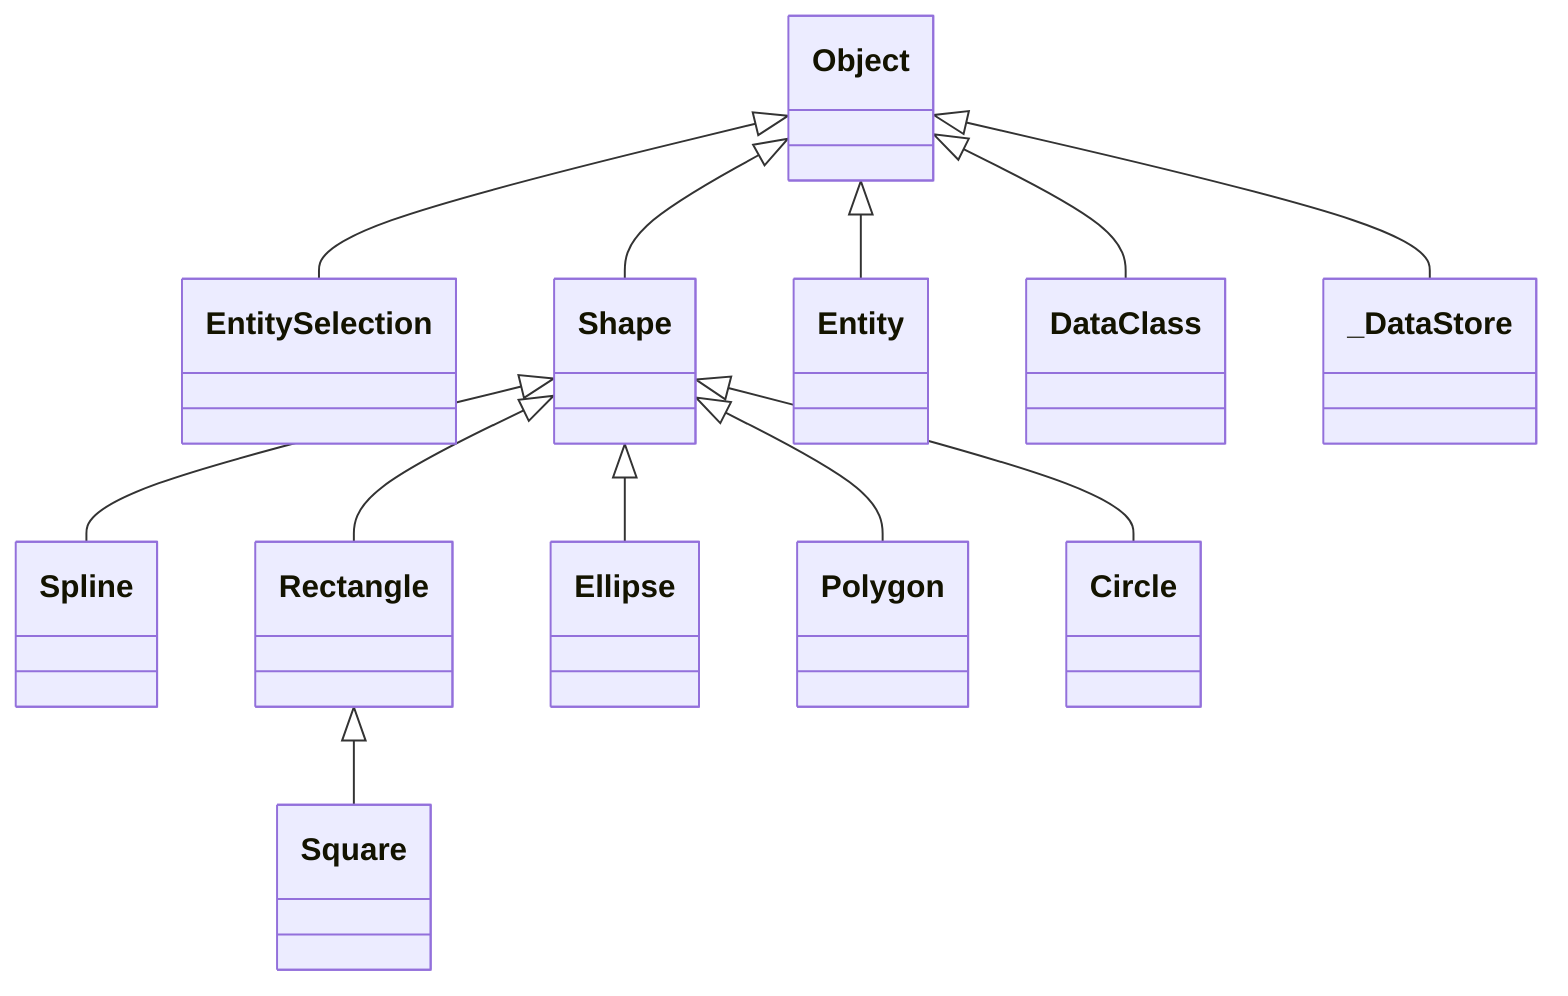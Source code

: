 ﻿classDiagram	class Spline {	}	class Square {	}	class Rectangle {	}	class Ellipse {	}	class EntitySelection {	}	class Shape {	}	class Polygon {	}	class Circle {	}	class Entity {	}	class DataClass {	}	class _DataStore {	}Shape <|-- SplineRectangle <|-- SquareShape <|-- RectangleShape <|-- EllipseObject <|-- EntitySelectionObject <|-- ShapeShape <|-- PolygonShape <|-- CircleObject <|-- EntityObject <|-- DataClassObject <|-- _DataStore